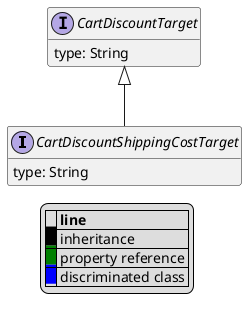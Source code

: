 @startuml

hide empty fields
hide empty methods
legend
|= |= line |
|<back:black>   </back>| inheritance |
|<back:green>   </back>| property reference |
|<back:blue>   </back>| discriminated class |
endlegend
interface CartDiscountShippingCostTarget [[CartDiscountShippingCostTarget.svg]] extends CartDiscountTarget {
    type: String
}
interface CartDiscountTarget [[CartDiscountTarget.svg]]  {
    type: String
}





@enduml
